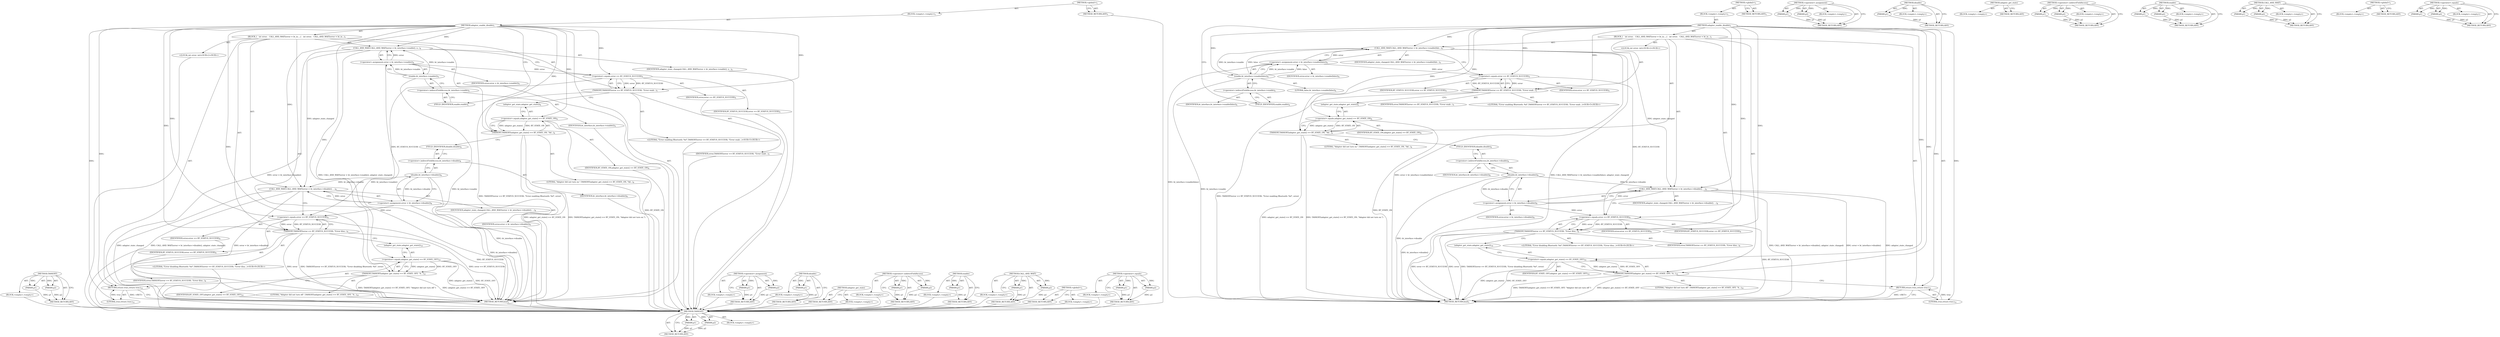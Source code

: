 digraph "&lt;operator&gt;.equals" {
vulnerable_97 [label=<(METHOD,TASSERT)>];
vulnerable_98 [label=<(PARAM,p1)>];
vulnerable_99 [label=<(PARAM,p2)>];
vulnerable_100 [label=<(BLOCK,&lt;empty&gt;,&lt;empty&gt;)>];
vulnerable_101 [label=<(METHOD_RETURN,ANY)>];
vulnerable_6 [label=<(METHOD,&lt;global&gt;)<SUB>1</SUB>>];
vulnerable_7 [label=<(BLOCK,&lt;empty&gt;,&lt;empty&gt;)<SUB>1</SUB>>];
vulnerable_8 [label=<(METHOD,adapter_enable_disable)<SUB>1</SUB>>];
vulnerable_9 [label=<(BLOCK,{
   int error;
 
  CALL_AND_WAIT(error = bt_in...,{
   int error;
 
  CALL_AND_WAIT(error = bt_in...)<SUB>1</SUB>>];
vulnerable_10 [label="<(LOCAL,int error: int)<SUB>2</SUB>>"];
vulnerable_11 [label=<(CALL_AND_WAIT,CALL_AND_WAIT(error = bt_interface-&gt;enable(), a...)<SUB>4</SUB>>];
vulnerable_12 [label=<(&lt;operator&gt;.assignment,error = bt_interface-&gt;enable())<SUB>4</SUB>>];
vulnerable_13 [label=<(IDENTIFIER,error,error = bt_interface-&gt;enable())<SUB>4</SUB>>];
vulnerable_14 [label=<(enable,bt_interface-&gt;enable())<SUB>4</SUB>>];
vulnerable_15 [label=<(&lt;operator&gt;.indirectFieldAccess,bt_interface-&gt;enable)<SUB>4</SUB>>];
vulnerable_16 [label=<(IDENTIFIER,bt_interface,bt_interface-&gt;enable())<SUB>4</SUB>>];
vulnerable_17 [label=<(FIELD_IDENTIFIER,enable,enable)<SUB>4</SUB>>];
vulnerable_18 [label=<(IDENTIFIER,adapter_state_changed,CALL_AND_WAIT(error = bt_interface-&gt;enable(), a...)<SUB>4</SUB>>];
vulnerable_19 [label=<(TASSERT,TASSERT(error == BT_STATUS_SUCCESS, &quot;Error enab...)<SUB>5</SUB>>];
vulnerable_20 [label=<(&lt;operator&gt;.equals,error == BT_STATUS_SUCCESS)<SUB>5</SUB>>];
vulnerable_21 [label=<(IDENTIFIER,error,error == BT_STATUS_SUCCESS)<SUB>5</SUB>>];
vulnerable_22 [label=<(IDENTIFIER,BT_STATUS_SUCCESS,error == BT_STATUS_SUCCESS)<SUB>5</SUB>>];
vulnerable_23 [label="<(LITERAL,&quot;Error enabling Bluetooth: %d&quot;,TASSERT(error == BT_STATUS_SUCCESS, &quot;Error enab...)<SUB>5</SUB>>"];
vulnerable_24 [label=<(IDENTIFIER,error,TASSERT(error == BT_STATUS_SUCCESS, &quot;Error enab...)<SUB>5</SUB>>];
vulnerable_25 [label=<(TASSERT,TASSERT(adapter_get_state() == BT_STATE_ON, &quot;Ad...)<SUB>6</SUB>>];
vulnerable_26 [label=<(&lt;operator&gt;.equals,adapter_get_state() == BT_STATE_ON)<SUB>6</SUB>>];
vulnerable_27 [label=<(adapter_get_state,adapter_get_state())<SUB>6</SUB>>];
vulnerable_28 [label=<(IDENTIFIER,BT_STATE_ON,adapter_get_state() == BT_STATE_ON)<SUB>6</SUB>>];
vulnerable_29 [label=<(LITERAL,&quot;Adapter did not turn on.&quot;,TASSERT(adapter_get_state() == BT_STATE_ON, &quot;Ad...)<SUB>6</SUB>>];
vulnerable_30 [label=<(CALL_AND_WAIT,CALL_AND_WAIT(error = bt_interface-&gt;disable(), ...)<SUB>8</SUB>>];
vulnerable_31 [label=<(&lt;operator&gt;.assignment,error = bt_interface-&gt;disable())<SUB>8</SUB>>];
vulnerable_32 [label=<(IDENTIFIER,error,error = bt_interface-&gt;disable())<SUB>8</SUB>>];
vulnerable_33 [label=<(disable,bt_interface-&gt;disable())<SUB>8</SUB>>];
vulnerable_34 [label=<(&lt;operator&gt;.indirectFieldAccess,bt_interface-&gt;disable)<SUB>8</SUB>>];
vulnerable_35 [label=<(IDENTIFIER,bt_interface,bt_interface-&gt;disable())<SUB>8</SUB>>];
vulnerable_36 [label=<(FIELD_IDENTIFIER,disable,disable)<SUB>8</SUB>>];
vulnerable_37 [label=<(IDENTIFIER,adapter_state_changed,CALL_AND_WAIT(error = bt_interface-&gt;disable(), ...)<SUB>8</SUB>>];
vulnerable_38 [label=<(TASSERT,TASSERT(error == BT_STATUS_SUCCESS, &quot;Error disa...)<SUB>9</SUB>>];
vulnerable_39 [label=<(&lt;operator&gt;.equals,error == BT_STATUS_SUCCESS)<SUB>9</SUB>>];
vulnerable_40 [label=<(IDENTIFIER,error,error == BT_STATUS_SUCCESS)<SUB>9</SUB>>];
vulnerable_41 [label=<(IDENTIFIER,BT_STATUS_SUCCESS,error == BT_STATUS_SUCCESS)<SUB>9</SUB>>];
vulnerable_42 [label="<(LITERAL,&quot;Error disabling Bluetooth: %d&quot;,TASSERT(error == BT_STATUS_SUCCESS, &quot;Error disa...)<SUB>9</SUB>>"];
vulnerable_43 [label=<(IDENTIFIER,error,TASSERT(error == BT_STATUS_SUCCESS, &quot;Error disa...)<SUB>9</SUB>>];
vulnerable_44 [label=<(TASSERT,TASSERT(adapter_get_state() == BT_STATE_OFF, &quot;A...)<SUB>10</SUB>>];
vulnerable_45 [label=<(&lt;operator&gt;.equals,adapter_get_state() == BT_STATE_OFF)<SUB>10</SUB>>];
vulnerable_46 [label=<(adapter_get_state,adapter_get_state())<SUB>10</SUB>>];
vulnerable_47 [label=<(IDENTIFIER,BT_STATE_OFF,adapter_get_state() == BT_STATE_OFF)<SUB>10</SUB>>];
vulnerable_48 [label=<(LITERAL,&quot;Adapter did not turn off.&quot;,TASSERT(adapter_get_state() == BT_STATE_OFF, &quot;A...)<SUB>10</SUB>>];
vulnerable_49 [label=<(RETURN,return true;,return true;)<SUB>12</SUB>>];
vulnerable_50 [label=<(LITERAL,true,return true;)<SUB>12</SUB>>];
vulnerable_51 [label=<(METHOD_RETURN,bool)<SUB>1</SUB>>];
vulnerable_53 [label=<(METHOD_RETURN,ANY)<SUB>1</SUB>>];
vulnerable_83 [label=<(METHOD,&lt;operator&gt;.assignment)>];
vulnerable_84 [label=<(PARAM,p1)>];
vulnerable_85 [label=<(PARAM,p2)>];
vulnerable_86 [label=<(BLOCK,&lt;empty&gt;,&lt;empty&gt;)>];
vulnerable_87 [label=<(METHOD_RETURN,ANY)>];
vulnerable_110 [label=<(METHOD,disable)>];
vulnerable_111 [label=<(PARAM,p1)>];
vulnerable_112 [label=<(BLOCK,&lt;empty&gt;,&lt;empty&gt;)>];
vulnerable_113 [label=<(METHOD_RETURN,ANY)>];
vulnerable_107 [label=<(METHOD,adapter_get_state)>];
vulnerable_108 [label=<(BLOCK,&lt;empty&gt;,&lt;empty&gt;)>];
vulnerable_109 [label=<(METHOD_RETURN,ANY)>];
vulnerable_92 [label=<(METHOD,&lt;operator&gt;.indirectFieldAccess)>];
vulnerable_93 [label=<(PARAM,p1)>];
vulnerable_94 [label=<(PARAM,p2)>];
vulnerable_95 [label=<(BLOCK,&lt;empty&gt;,&lt;empty&gt;)>];
vulnerable_96 [label=<(METHOD_RETURN,ANY)>];
vulnerable_88 [label=<(METHOD,enable)>];
vulnerable_89 [label=<(PARAM,p1)>];
vulnerable_90 [label=<(BLOCK,&lt;empty&gt;,&lt;empty&gt;)>];
vulnerable_91 [label=<(METHOD_RETURN,ANY)>];
vulnerable_78 [label=<(METHOD,CALL_AND_WAIT)>];
vulnerable_79 [label=<(PARAM,p1)>];
vulnerable_80 [label=<(PARAM,p2)>];
vulnerable_81 [label=<(BLOCK,&lt;empty&gt;,&lt;empty&gt;)>];
vulnerable_82 [label=<(METHOD_RETURN,ANY)>];
vulnerable_72 [label=<(METHOD,&lt;global&gt;)<SUB>1</SUB>>];
vulnerable_73 [label=<(BLOCK,&lt;empty&gt;,&lt;empty&gt;)>];
vulnerable_74 [label=<(METHOD_RETURN,ANY)>];
vulnerable_102 [label=<(METHOD,&lt;operator&gt;.equals)>];
vulnerable_103 [label=<(PARAM,p1)>];
vulnerable_104 [label=<(PARAM,p2)>];
vulnerable_105 [label=<(BLOCK,&lt;empty&gt;,&lt;empty&gt;)>];
vulnerable_106 [label=<(METHOD_RETURN,ANY)>];
fixed_99 [label=<(METHOD,TASSERT)>];
fixed_100 [label=<(PARAM,p1)>];
fixed_101 [label=<(PARAM,p2)>];
fixed_102 [label=<(BLOCK,&lt;empty&gt;,&lt;empty&gt;)>];
fixed_103 [label=<(METHOD_RETURN,ANY)>];
fixed_6 [label=<(METHOD,&lt;global&gt;)<SUB>1</SUB>>];
fixed_7 [label=<(BLOCK,&lt;empty&gt;,&lt;empty&gt;)<SUB>1</SUB>>];
fixed_8 [label=<(METHOD,adapter_enable_disable)<SUB>1</SUB>>];
fixed_9 [label=<(BLOCK,{
   int error;
 
  CALL_AND_WAIT(error = bt_in...,{
   int error;
 
  CALL_AND_WAIT(error = bt_in...)<SUB>1</SUB>>];
fixed_10 [label="<(LOCAL,int error: int)<SUB>2</SUB>>"];
fixed_11 [label=<(CALL_AND_WAIT,CALL_AND_WAIT(error = bt_interface-&gt;enable(fals...)<SUB>4</SUB>>];
fixed_12 [label=<(&lt;operator&gt;.assignment,error = bt_interface-&gt;enable(false))<SUB>4</SUB>>];
fixed_13 [label=<(IDENTIFIER,error,error = bt_interface-&gt;enable(false))<SUB>4</SUB>>];
fixed_14 [label=<(enable,bt_interface-&gt;enable(false))<SUB>4</SUB>>];
fixed_15 [label=<(&lt;operator&gt;.indirectFieldAccess,bt_interface-&gt;enable)<SUB>4</SUB>>];
fixed_16 [label=<(IDENTIFIER,bt_interface,bt_interface-&gt;enable(false))<SUB>4</SUB>>];
fixed_17 [label=<(FIELD_IDENTIFIER,enable,enable)<SUB>4</SUB>>];
fixed_18 [label=<(LITERAL,false,bt_interface-&gt;enable(false))<SUB>4</SUB>>];
fixed_19 [label=<(IDENTIFIER,adapter_state_changed,CALL_AND_WAIT(error = bt_interface-&gt;enable(fals...)<SUB>4</SUB>>];
fixed_20 [label=<(TASSERT,TASSERT(error == BT_STATUS_SUCCESS, &quot;Error enab...)<SUB>5</SUB>>];
fixed_21 [label=<(&lt;operator&gt;.equals,error == BT_STATUS_SUCCESS)<SUB>5</SUB>>];
fixed_22 [label=<(IDENTIFIER,error,error == BT_STATUS_SUCCESS)<SUB>5</SUB>>];
fixed_23 [label=<(IDENTIFIER,BT_STATUS_SUCCESS,error == BT_STATUS_SUCCESS)<SUB>5</SUB>>];
fixed_24 [label="<(LITERAL,&quot;Error enabling Bluetooth: %d&quot;,TASSERT(error == BT_STATUS_SUCCESS, &quot;Error enab...)<SUB>5</SUB>>"];
fixed_25 [label=<(IDENTIFIER,error,TASSERT(error == BT_STATUS_SUCCESS, &quot;Error enab...)<SUB>5</SUB>>];
fixed_26 [label=<(TASSERT,TASSERT(adapter_get_state() == BT_STATE_ON, &quot;Ad...)<SUB>6</SUB>>];
fixed_27 [label=<(&lt;operator&gt;.equals,adapter_get_state() == BT_STATE_ON)<SUB>6</SUB>>];
fixed_28 [label=<(adapter_get_state,adapter_get_state())<SUB>6</SUB>>];
fixed_29 [label=<(IDENTIFIER,BT_STATE_ON,adapter_get_state() == BT_STATE_ON)<SUB>6</SUB>>];
fixed_30 [label=<(LITERAL,&quot;Adapter did not turn on.&quot;,TASSERT(adapter_get_state() == BT_STATE_ON, &quot;Ad...)<SUB>6</SUB>>];
fixed_31 [label=<(CALL_AND_WAIT,CALL_AND_WAIT(error = bt_interface-&gt;disable(), ...)<SUB>8</SUB>>];
fixed_32 [label=<(&lt;operator&gt;.assignment,error = bt_interface-&gt;disable())<SUB>8</SUB>>];
fixed_33 [label=<(IDENTIFIER,error,error = bt_interface-&gt;disable())<SUB>8</SUB>>];
fixed_34 [label=<(disable,bt_interface-&gt;disable())<SUB>8</SUB>>];
fixed_35 [label=<(&lt;operator&gt;.indirectFieldAccess,bt_interface-&gt;disable)<SUB>8</SUB>>];
fixed_36 [label=<(IDENTIFIER,bt_interface,bt_interface-&gt;disable())<SUB>8</SUB>>];
fixed_37 [label=<(FIELD_IDENTIFIER,disable,disable)<SUB>8</SUB>>];
fixed_38 [label=<(IDENTIFIER,adapter_state_changed,CALL_AND_WAIT(error = bt_interface-&gt;disable(), ...)<SUB>8</SUB>>];
fixed_39 [label=<(TASSERT,TASSERT(error == BT_STATUS_SUCCESS, &quot;Error disa...)<SUB>9</SUB>>];
fixed_40 [label=<(&lt;operator&gt;.equals,error == BT_STATUS_SUCCESS)<SUB>9</SUB>>];
fixed_41 [label=<(IDENTIFIER,error,error == BT_STATUS_SUCCESS)<SUB>9</SUB>>];
fixed_42 [label=<(IDENTIFIER,BT_STATUS_SUCCESS,error == BT_STATUS_SUCCESS)<SUB>9</SUB>>];
fixed_43 [label="<(LITERAL,&quot;Error disabling Bluetooth: %d&quot;,TASSERT(error == BT_STATUS_SUCCESS, &quot;Error disa...)<SUB>9</SUB>>"];
fixed_44 [label=<(IDENTIFIER,error,TASSERT(error == BT_STATUS_SUCCESS, &quot;Error disa...)<SUB>9</SUB>>];
fixed_45 [label=<(TASSERT,TASSERT(adapter_get_state() == BT_STATE_OFF, &quot;A...)<SUB>10</SUB>>];
fixed_46 [label=<(&lt;operator&gt;.equals,adapter_get_state() == BT_STATE_OFF)<SUB>10</SUB>>];
fixed_47 [label=<(adapter_get_state,adapter_get_state())<SUB>10</SUB>>];
fixed_48 [label=<(IDENTIFIER,BT_STATE_OFF,adapter_get_state() == BT_STATE_OFF)<SUB>10</SUB>>];
fixed_49 [label=<(LITERAL,&quot;Adapter did not turn off.&quot;,TASSERT(adapter_get_state() == BT_STATE_OFF, &quot;A...)<SUB>10</SUB>>];
fixed_50 [label=<(RETURN,return true;,return true;)<SUB>12</SUB>>];
fixed_51 [label=<(LITERAL,true,return true;)<SUB>12</SUB>>];
fixed_52 [label=<(METHOD_RETURN,bool)<SUB>1</SUB>>];
fixed_54 [label=<(METHOD_RETURN,ANY)<SUB>1</SUB>>];
fixed_84 [label=<(METHOD,&lt;operator&gt;.assignment)>];
fixed_85 [label=<(PARAM,p1)>];
fixed_86 [label=<(PARAM,p2)>];
fixed_87 [label=<(BLOCK,&lt;empty&gt;,&lt;empty&gt;)>];
fixed_88 [label=<(METHOD_RETURN,ANY)>];
fixed_112 [label=<(METHOD,disable)>];
fixed_113 [label=<(PARAM,p1)>];
fixed_114 [label=<(BLOCK,&lt;empty&gt;,&lt;empty&gt;)>];
fixed_115 [label=<(METHOD_RETURN,ANY)>];
fixed_109 [label=<(METHOD,adapter_get_state)>];
fixed_110 [label=<(BLOCK,&lt;empty&gt;,&lt;empty&gt;)>];
fixed_111 [label=<(METHOD_RETURN,ANY)>];
fixed_94 [label=<(METHOD,&lt;operator&gt;.indirectFieldAccess)>];
fixed_95 [label=<(PARAM,p1)>];
fixed_96 [label=<(PARAM,p2)>];
fixed_97 [label=<(BLOCK,&lt;empty&gt;,&lt;empty&gt;)>];
fixed_98 [label=<(METHOD_RETURN,ANY)>];
fixed_89 [label=<(METHOD,enable)>];
fixed_90 [label=<(PARAM,p1)>];
fixed_91 [label=<(PARAM,p2)>];
fixed_92 [label=<(BLOCK,&lt;empty&gt;,&lt;empty&gt;)>];
fixed_93 [label=<(METHOD_RETURN,ANY)>];
fixed_79 [label=<(METHOD,CALL_AND_WAIT)>];
fixed_80 [label=<(PARAM,p1)>];
fixed_81 [label=<(PARAM,p2)>];
fixed_82 [label=<(BLOCK,&lt;empty&gt;,&lt;empty&gt;)>];
fixed_83 [label=<(METHOD_RETURN,ANY)>];
fixed_73 [label=<(METHOD,&lt;global&gt;)<SUB>1</SUB>>];
fixed_74 [label=<(BLOCK,&lt;empty&gt;,&lt;empty&gt;)>];
fixed_75 [label=<(METHOD_RETURN,ANY)>];
fixed_104 [label=<(METHOD,&lt;operator&gt;.equals)>];
fixed_105 [label=<(PARAM,p1)>];
fixed_106 [label=<(PARAM,p2)>];
fixed_107 [label=<(BLOCK,&lt;empty&gt;,&lt;empty&gt;)>];
fixed_108 [label=<(METHOD_RETURN,ANY)>];
vulnerable_97 -> vulnerable_98  [key=0, label="AST: "];
vulnerable_97 -> vulnerable_98  [key=1, label="DDG: "];
vulnerable_97 -> vulnerable_100  [key=0, label="AST: "];
vulnerable_97 -> vulnerable_99  [key=0, label="AST: "];
vulnerable_97 -> vulnerable_99  [key=1, label="DDG: "];
vulnerable_97 -> vulnerable_101  [key=0, label="AST: "];
vulnerable_97 -> vulnerable_101  [key=1, label="CFG: "];
vulnerable_98 -> vulnerable_101  [key=0, label="DDG: p1"];
vulnerable_99 -> vulnerable_101  [key=0, label="DDG: p2"];
vulnerable_100 -> fixed_99  [key=0];
vulnerable_101 -> fixed_99  [key=0];
vulnerable_6 -> vulnerable_7  [key=0, label="AST: "];
vulnerable_6 -> vulnerable_53  [key=0, label="AST: "];
vulnerable_6 -> vulnerable_53  [key=1, label="CFG: "];
vulnerable_7 -> vulnerable_8  [key=0, label="AST: "];
vulnerable_8 -> vulnerable_9  [key=0, label="AST: "];
vulnerable_8 -> vulnerable_51  [key=0, label="AST: "];
vulnerable_8 -> vulnerable_17  [key=0, label="CFG: "];
vulnerable_8 -> vulnerable_49  [key=0, label="DDG: "];
vulnerable_8 -> vulnerable_11  [key=0, label="DDG: "];
vulnerable_8 -> vulnerable_19  [key=0, label="DDG: "];
vulnerable_8 -> vulnerable_25  [key=0, label="DDG: "];
vulnerable_8 -> vulnerable_30  [key=0, label="DDG: "];
vulnerable_8 -> vulnerable_38  [key=0, label="DDG: "];
vulnerable_8 -> vulnerable_44  [key=0, label="DDG: "];
vulnerable_8 -> vulnerable_50  [key=0, label="DDG: "];
vulnerable_8 -> vulnerable_20  [key=0, label="DDG: "];
vulnerable_8 -> vulnerable_26  [key=0, label="DDG: "];
vulnerable_8 -> vulnerable_39  [key=0, label="DDG: "];
vulnerable_8 -> vulnerable_45  [key=0, label="DDG: "];
vulnerable_9 -> vulnerable_10  [key=0, label="AST: "];
vulnerable_9 -> vulnerable_11  [key=0, label="AST: "];
vulnerable_9 -> vulnerable_19  [key=0, label="AST: "];
vulnerable_9 -> vulnerable_25  [key=0, label="AST: "];
vulnerable_9 -> vulnerable_30  [key=0, label="AST: "];
vulnerable_9 -> vulnerable_38  [key=0, label="AST: "];
vulnerable_9 -> vulnerable_44  [key=0, label="AST: "];
vulnerable_9 -> vulnerable_49  [key=0, label="AST: "];
vulnerable_10 -> fixed_99  [key=0];
vulnerable_11 -> vulnerable_12  [key=0, label="AST: "];
vulnerable_11 -> vulnerable_18  [key=0, label="AST: "];
vulnerable_11 -> vulnerable_20  [key=0, label="CFG: "];
vulnerable_11 -> vulnerable_51  [key=0, label="DDG: error = bt_interface-&gt;enable()"];
vulnerable_11 -> vulnerable_51  [key=1, label="DDG: CALL_AND_WAIT(error = bt_interface-&gt;enable(), adapter_state_changed)"];
vulnerable_11 -> vulnerable_30  [key=0, label="DDG: adapter_state_changed"];
vulnerable_12 -> vulnerable_13  [key=0, label="AST: "];
vulnerable_12 -> vulnerable_14  [key=0, label="AST: "];
vulnerable_12 -> vulnerable_11  [key=0, label="CFG: "];
vulnerable_12 -> vulnerable_11  [key=1, label="DDG: error"];
vulnerable_12 -> vulnerable_51  [key=0, label="DDG: bt_interface-&gt;enable()"];
vulnerable_12 -> vulnerable_20  [key=0, label="DDG: error"];
vulnerable_13 -> fixed_99  [key=0];
vulnerable_14 -> vulnerable_15  [key=0, label="AST: "];
vulnerable_14 -> vulnerable_12  [key=0, label="CFG: "];
vulnerable_14 -> vulnerable_12  [key=1, label="DDG: bt_interface-&gt;enable"];
vulnerable_14 -> vulnerable_51  [key=0, label="DDG: bt_interface-&gt;enable"];
vulnerable_14 -> vulnerable_11  [key=0, label="DDG: bt_interface-&gt;enable"];
vulnerable_15 -> vulnerable_16  [key=0, label="AST: "];
vulnerable_15 -> vulnerable_17  [key=0, label="AST: "];
vulnerable_15 -> vulnerable_14  [key=0, label="CFG: "];
vulnerable_16 -> fixed_99  [key=0];
vulnerable_17 -> vulnerable_15  [key=0, label="CFG: "];
vulnerable_18 -> fixed_99  [key=0];
vulnerable_19 -> vulnerable_20  [key=0, label="AST: "];
vulnerable_19 -> vulnerable_23  [key=0, label="AST: "];
vulnerable_19 -> vulnerable_24  [key=0, label="AST: "];
vulnerable_19 -> vulnerable_27  [key=0, label="CFG: "];
vulnerable_19 -> vulnerable_51  [key=0, label="DDG: TASSERT(error == BT_STATUS_SUCCESS, &quot;Error enabling Bluetooth: %d&quot;, error)"];
vulnerable_20 -> vulnerable_21  [key=0, label="AST: "];
vulnerable_20 -> vulnerable_22  [key=0, label="AST: "];
vulnerable_20 -> vulnerable_19  [key=0, label="CFG: "];
vulnerable_20 -> vulnerable_19  [key=1, label="DDG: error"];
vulnerable_20 -> vulnerable_19  [key=2, label="DDG: BT_STATUS_SUCCESS"];
vulnerable_20 -> vulnerable_39  [key=0, label="DDG: BT_STATUS_SUCCESS"];
vulnerable_21 -> fixed_99  [key=0];
vulnerable_22 -> fixed_99  [key=0];
vulnerable_23 -> fixed_99  [key=0];
vulnerable_24 -> fixed_99  [key=0];
vulnerable_25 -> vulnerable_26  [key=0, label="AST: "];
vulnerable_25 -> vulnerable_29  [key=0, label="AST: "];
vulnerable_25 -> vulnerable_36  [key=0, label="CFG: "];
vulnerable_25 -> vulnerable_51  [key=0, label="DDG: adapter_get_state() == BT_STATE_ON"];
vulnerable_25 -> vulnerable_51  [key=1, label="DDG: TASSERT(adapter_get_state() == BT_STATE_ON, &quot;Adapter did not turn on.&quot;)"];
vulnerable_26 -> vulnerable_27  [key=0, label="AST: "];
vulnerable_26 -> vulnerable_28  [key=0, label="AST: "];
vulnerable_26 -> vulnerable_25  [key=0, label="CFG: "];
vulnerable_26 -> vulnerable_25  [key=1, label="DDG: adapter_get_state()"];
vulnerable_26 -> vulnerable_25  [key=2, label="DDG: BT_STATE_ON"];
vulnerable_26 -> vulnerable_51  [key=0, label="DDG: BT_STATE_ON"];
vulnerable_27 -> vulnerable_26  [key=0, label="CFG: "];
vulnerable_28 -> fixed_99  [key=0];
vulnerable_29 -> fixed_99  [key=0];
vulnerable_30 -> vulnerable_31  [key=0, label="AST: "];
vulnerable_30 -> vulnerable_37  [key=0, label="AST: "];
vulnerable_30 -> vulnerable_39  [key=0, label="CFG: "];
vulnerable_30 -> vulnerable_51  [key=0, label="DDG: error = bt_interface-&gt;disable()"];
vulnerable_30 -> vulnerable_51  [key=1, label="DDG: adapter_state_changed"];
vulnerable_30 -> vulnerable_51  [key=2, label="DDG: CALL_AND_WAIT(error = bt_interface-&gt;disable(), adapter_state_changed)"];
vulnerable_31 -> vulnerable_32  [key=0, label="AST: "];
vulnerable_31 -> vulnerable_33  [key=0, label="AST: "];
vulnerable_31 -> vulnerable_30  [key=0, label="CFG: "];
vulnerable_31 -> vulnerable_30  [key=1, label="DDG: error"];
vulnerable_31 -> vulnerable_51  [key=0, label="DDG: bt_interface-&gt;disable()"];
vulnerable_31 -> vulnerable_39  [key=0, label="DDG: error"];
vulnerable_32 -> fixed_99  [key=0];
vulnerable_33 -> vulnerable_34  [key=0, label="AST: "];
vulnerable_33 -> vulnerable_31  [key=0, label="CFG: "];
vulnerable_33 -> vulnerable_31  [key=1, label="DDG: bt_interface-&gt;disable"];
vulnerable_33 -> vulnerable_51  [key=0, label="DDG: bt_interface-&gt;disable"];
vulnerable_33 -> vulnerable_30  [key=0, label="DDG: bt_interface-&gt;disable"];
vulnerable_34 -> vulnerable_35  [key=0, label="AST: "];
vulnerable_34 -> vulnerable_36  [key=0, label="AST: "];
vulnerable_34 -> vulnerable_33  [key=0, label="CFG: "];
vulnerable_35 -> fixed_99  [key=0];
vulnerable_36 -> vulnerable_34  [key=0, label="CFG: "];
vulnerable_37 -> fixed_99  [key=0];
vulnerable_38 -> vulnerable_39  [key=0, label="AST: "];
vulnerable_38 -> vulnerable_42  [key=0, label="AST: "];
vulnerable_38 -> vulnerable_43  [key=0, label="AST: "];
vulnerable_38 -> vulnerable_46  [key=0, label="CFG: "];
vulnerable_38 -> vulnerable_51  [key=0, label="DDG: error == BT_STATUS_SUCCESS"];
vulnerable_38 -> vulnerable_51  [key=1, label="DDG: error"];
vulnerable_38 -> vulnerable_51  [key=2, label="DDG: TASSERT(error == BT_STATUS_SUCCESS, &quot;Error disabling Bluetooth: %d&quot;, error)"];
vulnerable_39 -> vulnerable_40  [key=0, label="AST: "];
vulnerable_39 -> vulnerable_41  [key=0, label="AST: "];
vulnerable_39 -> vulnerable_38  [key=0, label="CFG: "];
vulnerable_39 -> vulnerable_38  [key=1, label="DDG: error"];
vulnerable_39 -> vulnerable_38  [key=2, label="DDG: BT_STATUS_SUCCESS"];
vulnerable_39 -> vulnerable_51  [key=0, label="DDG: BT_STATUS_SUCCESS"];
vulnerable_40 -> fixed_99  [key=0];
vulnerable_41 -> fixed_99  [key=0];
vulnerable_42 -> fixed_99  [key=0];
vulnerable_43 -> fixed_99  [key=0];
vulnerable_44 -> vulnerable_45  [key=0, label="AST: "];
vulnerable_44 -> vulnerable_48  [key=0, label="AST: "];
vulnerable_44 -> vulnerable_49  [key=0, label="CFG: "];
vulnerable_44 -> vulnerable_51  [key=0, label="DDG: adapter_get_state() == BT_STATE_OFF"];
vulnerable_44 -> vulnerable_51  [key=1, label="DDG: TASSERT(adapter_get_state() == BT_STATE_OFF, &quot;Adapter did not turn off.&quot;)"];
vulnerable_45 -> vulnerable_46  [key=0, label="AST: "];
vulnerable_45 -> vulnerable_47  [key=0, label="AST: "];
vulnerable_45 -> vulnerable_44  [key=0, label="CFG: "];
vulnerable_45 -> vulnerable_44  [key=1, label="DDG: adapter_get_state()"];
vulnerable_45 -> vulnerable_44  [key=2, label="DDG: BT_STATE_OFF"];
vulnerable_45 -> vulnerable_51  [key=0, label="DDG: adapter_get_state()"];
vulnerable_45 -> vulnerable_51  [key=1, label="DDG: BT_STATE_OFF"];
vulnerable_46 -> vulnerable_45  [key=0, label="CFG: "];
vulnerable_47 -> fixed_99  [key=0];
vulnerable_48 -> fixed_99  [key=0];
vulnerable_49 -> vulnerable_50  [key=0, label="AST: "];
vulnerable_49 -> vulnerable_51  [key=0, label="CFG: "];
vulnerable_49 -> vulnerable_51  [key=1, label="DDG: &lt;RET&gt;"];
vulnerable_50 -> vulnerable_49  [key=0, label="DDG: true"];
vulnerable_51 -> fixed_99  [key=0];
vulnerable_53 -> fixed_99  [key=0];
vulnerable_83 -> vulnerable_84  [key=0, label="AST: "];
vulnerable_83 -> vulnerable_84  [key=1, label="DDG: "];
vulnerable_83 -> vulnerable_86  [key=0, label="AST: "];
vulnerable_83 -> vulnerable_85  [key=0, label="AST: "];
vulnerable_83 -> vulnerable_85  [key=1, label="DDG: "];
vulnerable_83 -> vulnerable_87  [key=0, label="AST: "];
vulnerable_83 -> vulnerable_87  [key=1, label="CFG: "];
vulnerable_84 -> vulnerable_87  [key=0, label="DDG: p1"];
vulnerable_85 -> vulnerable_87  [key=0, label="DDG: p2"];
vulnerable_86 -> fixed_99  [key=0];
vulnerable_87 -> fixed_99  [key=0];
vulnerable_110 -> vulnerable_111  [key=0, label="AST: "];
vulnerable_110 -> vulnerable_111  [key=1, label="DDG: "];
vulnerable_110 -> vulnerable_112  [key=0, label="AST: "];
vulnerable_110 -> vulnerable_113  [key=0, label="AST: "];
vulnerable_110 -> vulnerable_113  [key=1, label="CFG: "];
vulnerable_111 -> vulnerable_113  [key=0, label="DDG: p1"];
vulnerable_112 -> fixed_99  [key=0];
vulnerable_113 -> fixed_99  [key=0];
vulnerable_107 -> vulnerable_108  [key=0, label="AST: "];
vulnerable_107 -> vulnerable_109  [key=0, label="AST: "];
vulnerable_107 -> vulnerable_109  [key=1, label="CFG: "];
vulnerable_108 -> fixed_99  [key=0];
vulnerable_109 -> fixed_99  [key=0];
vulnerable_92 -> vulnerable_93  [key=0, label="AST: "];
vulnerable_92 -> vulnerable_93  [key=1, label="DDG: "];
vulnerable_92 -> vulnerable_95  [key=0, label="AST: "];
vulnerable_92 -> vulnerable_94  [key=0, label="AST: "];
vulnerable_92 -> vulnerable_94  [key=1, label="DDG: "];
vulnerable_92 -> vulnerable_96  [key=0, label="AST: "];
vulnerable_92 -> vulnerable_96  [key=1, label="CFG: "];
vulnerable_93 -> vulnerable_96  [key=0, label="DDG: p1"];
vulnerable_94 -> vulnerable_96  [key=0, label="DDG: p2"];
vulnerable_95 -> fixed_99  [key=0];
vulnerable_96 -> fixed_99  [key=0];
vulnerable_88 -> vulnerable_89  [key=0, label="AST: "];
vulnerable_88 -> vulnerable_89  [key=1, label="DDG: "];
vulnerable_88 -> vulnerable_90  [key=0, label="AST: "];
vulnerable_88 -> vulnerable_91  [key=0, label="AST: "];
vulnerable_88 -> vulnerable_91  [key=1, label="CFG: "];
vulnerable_89 -> vulnerable_91  [key=0, label="DDG: p1"];
vulnerable_90 -> fixed_99  [key=0];
vulnerable_91 -> fixed_99  [key=0];
vulnerable_78 -> vulnerable_79  [key=0, label="AST: "];
vulnerable_78 -> vulnerable_79  [key=1, label="DDG: "];
vulnerable_78 -> vulnerable_81  [key=0, label="AST: "];
vulnerable_78 -> vulnerable_80  [key=0, label="AST: "];
vulnerable_78 -> vulnerable_80  [key=1, label="DDG: "];
vulnerable_78 -> vulnerable_82  [key=0, label="AST: "];
vulnerable_78 -> vulnerable_82  [key=1, label="CFG: "];
vulnerable_79 -> vulnerable_82  [key=0, label="DDG: p1"];
vulnerable_80 -> vulnerable_82  [key=0, label="DDG: p2"];
vulnerable_81 -> fixed_99  [key=0];
vulnerable_82 -> fixed_99  [key=0];
vulnerable_72 -> vulnerable_73  [key=0, label="AST: "];
vulnerable_72 -> vulnerable_74  [key=0, label="AST: "];
vulnerable_72 -> vulnerable_74  [key=1, label="CFG: "];
vulnerable_73 -> fixed_99  [key=0];
vulnerable_74 -> fixed_99  [key=0];
vulnerable_102 -> vulnerable_103  [key=0, label="AST: "];
vulnerable_102 -> vulnerable_103  [key=1, label="DDG: "];
vulnerable_102 -> vulnerable_105  [key=0, label="AST: "];
vulnerable_102 -> vulnerable_104  [key=0, label="AST: "];
vulnerable_102 -> vulnerable_104  [key=1, label="DDG: "];
vulnerable_102 -> vulnerable_106  [key=0, label="AST: "];
vulnerable_102 -> vulnerable_106  [key=1, label="CFG: "];
vulnerable_103 -> vulnerable_106  [key=0, label="DDG: p1"];
vulnerable_104 -> vulnerable_106  [key=0, label="DDG: p2"];
vulnerable_105 -> fixed_99  [key=0];
vulnerable_106 -> fixed_99  [key=0];
fixed_99 -> fixed_100  [key=0, label="AST: "];
fixed_99 -> fixed_100  [key=1, label="DDG: "];
fixed_99 -> fixed_102  [key=0, label="AST: "];
fixed_99 -> fixed_101  [key=0, label="AST: "];
fixed_99 -> fixed_101  [key=1, label="DDG: "];
fixed_99 -> fixed_103  [key=0, label="AST: "];
fixed_99 -> fixed_103  [key=1, label="CFG: "];
fixed_100 -> fixed_103  [key=0, label="DDG: p1"];
fixed_101 -> fixed_103  [key=0, label="DDG: p2"];
fixed_6 -> fixed_7  [key=0, label="AST: "];
fixed_6 -> fixed_54  [key=0, label="AST: "];
fixed_6 -> fixed_54  [key=1, label="CFG: "];
fixed_7 -> fixed_8  [key=0, label="AST: "];
fixed_8 -> fixed_9  [key=0, label="AST: "];
fixed_8 -> fixed_52  [key=0, label="AST: "];
fixed_8 -> fixed_17  [key=0, label="CFG: "];
fixed_8 -> fixed_50  [key=0, label="DDG: "];
fixed_8 -> fixed_11  [key=0, label="DDG: "];
fixed_8 -> fixed_20  [key=0, label="DDG: "];
fixed_8 -> fixed_26  [key=0, label="DDG: "];
fixed_8 -> fixed_31  [key=0, label="DDG: "];
fixed_8 -> fixed_39  [key=0, label="DDG: "];
fixed_8 -> fixed_45  [key=0, label="DDG: "];
fixed_8 -> fixed_51  [key=0, label="DDG: "];
fixed_8 -> fixed_21  [key=0, label="DDG: "];
fixed_8 -> fixed_27  [key=0, label="DDG: "];
fixed_8 -> fixed_40  [key=0, label="DDG: "];
fixed_8 -> fixed_46  [key=0, label="DDG: "];
fixed_8 -> fixed_14  [key=0, label="DDG: "];
fixed_9 -> fixed_10  [key=0, label="AST: "];
fixed_9 -> fixed_11  [key=0, label="AST: "];
fixed_9 -> fixed_20  [key=0, label="AST: "];
fixed_9 -> fixed_26  [key=0, label="AST: "];
fixed_9 -> fixed_31  [key=0, label="AST: "];
fixed_9 -> fixed_39  [key=0, label="AST: "];
fixed_9 -> fixed_45  [key=0, label="AST: "];
fixed_9 -> fixed_50  [key=0, label="AST: "];
fixed_11 -> fixed_12  [key=0, label="AST: "];
fixed_11 -> fixed_19  [key=0, label="AST: "];
fixed_11 -> fixed_21  [key=0, label="CFG: "];
fixed_11 -> fixed_52  [key=0, label="DDG: error = bt_interface-&gt;enable(false)"];
fixed_11 -> fixed_52  [key=1, label="DDG: CALL_AND_WAIT(error = bt_interface-&gt;enable(false), adapter_state_changed)"];
fixed_11 -> fixed_31  [key=0, label="DDG: adapter_state_changed"];
fixed_12 -> fixed_13  [key=0, label="AST: "];
fixed_12 -> fixed_14  [key=0, label="AST: "];
fixed_12 -> fixed_11  [key=0, label="CFG: "];
fixed_12 -> fixed_11  [key=1, label="DDG: error"];
fixed_12 -> fixed_52  [key=0, label="DDG: bt_interface-&gt;enable(false)"];
fixed_12 -> fixed_21  [key=0, label="DDG: error"];
fixed_14 -> fixed_15  [key=0, label="AST: "];
fixed_14 -> fixed_18  [key=0, label="AST: "];
fixed_14 -> fixed_12  [key=0, label="CFG: "];
fixed_14 -> fixed_12  [key=1, label="DDG: bt_interface-&gt;enable"];
fixed_14 -> fixed_12  [key=2, label="DDG: false"];
fixed_14 -> fixed_52  [key=0, label="DDG: bt_interface-&gt;enable"];
fixed_14 -> fixed_11  [key=0, label="DDG: bt_interface-&gt;enable"];
fixed_14 -> fixed_11  [key=1, label="DDG: false"];
fixed_15 -> fixed_16  [key=0, label="AST: "];
fixed_15 -> fixed_17  [key=0, label="AST: "];
fixed_15 -> fixed_14  [key=0, label="CFG: "];
fixed_17 -> fixed_15  [key=0, label="CFG: "];
fixed_20 -> fixed_21  [key=0, label="AST: "];
fixed_20 -> fixed_24  [key=0, label="AST: "];
fixed_20 -> fixed_25  [key=0, label="AST: "];
fixed_20 -> fixed_28  [key=0, label="CFG: "];
fixed_20 -> fixed_52  [key=0, label="DDG: TASSERT(error == BT_STATUS_SUCCESS, &quot;Error enabling Bluetooth: %d&quot;, error)"];
fixed_21 -> fixed_22  [key=0, label="AST: "];
fixed_21 -> fixed_23  [key=0, label="AST: "];
fixed_21 -> fixed_20  [key=0, label="CFG: "];
fixed_21 -> fixed_20  [key=1, label="DDG: error"];
fixed_21 -> fixed_20  [key=2, label="DDG: BT_STATUS_SUCCESS"];
fixed_21 -> fixed_40  [key=0, label="DDG: BT_STATUS_SUCCESS"];
fixed_26 -> fixed_27  [key=0, label="AST: "];
fixed_26 -> fixed_30  [key=0, label="AST: "];
fixed_26 -> fixed_37  [key=0, label="CFG: "];
fixed_26 -> fixed_52  [key=0, label="DDG: adapter_get_state() == BT_STATE_ON"];
fixed_26 -> fixed_52  [key=1, label="DDG: TASSERT(adapter_get_state() == BT_STATE_ON, &quot;Adapter did not turn on.&quot;)"];
fixed_27 -> fixed_28  [key=0, label="AST: "];
fixed_27 -> fixed_29  [key=0, label="AST: "];
fixed_27 -> fixed_26  [key=0, label="CFG: "];
fixed_27 -> fixed_26  [key=1, label="DDG: adapter_get_state()"];
fixed_27 -> fixed_26  [key=2, label="DDG: BT_STATE_ON"];
fixed_27 -> fixed_52  [key=0, label="DDG: BT_STATE_ON"];
fixed_28 -> fixed_27  [key=0, label="CFG: "];
fixed_31 -> fixed_32  [key=0, label="AST: "];
fixed_31 -> fixed_38  [key=0, label="AST: "];
fixed_31 -> fixed_40  [key=0, label="CFG: "];
fixed_31 -> fixed_52  [key=0, label="DDG: error = bt_interface-&gt;disable()"];
fixed_31 -> fixed_52  [key=1, label="DDG: adapter_state_changed"];
fixed_31 -> fixed_52  [key=2, label="DDG: CALL_AND_WAIT(error = bt_interface-&gt;disable(), adapter_state_changed)"];
fixed_32 -> fixed_33  [key=0, label="AST: "];
fixed_32 -> fixed_34  [key=0, label="AST: "];
fixed_32 -> fixed_31  [key=0, label="CFG: "];
fixed_32 -> fixed_31  [key=1, label="DDG: error"];
fixed_32 -> fixed_52  [key=0, label="DDG: bt_interface-&gt;disable()"];
fixed_32 -> fixed_40  [key=0, label="DDG: error"];
fixed_34 -> fixed_35  [key=0, label="AST: "];
fixed_34 -> fixed_32  [key=0, label="CFG: "];
fixed_34 -> fixed_32  [key=1, label="DDG: bt_interface-&gt;disable"];
fixed_34 -> fixed_52  [key=0, label="DDG: bt_interface-&gt;disable"];
fixed_34 -> fixed_31  [key=0, label="DDG: bt_interface-&gt;disable"];
fixed_35 -> fixed_36  [key=0, label="AST: "];
fixed_35 -> fixed_37  [key=0, label="AST: "];
fixed_35 -> fixed_34  [key=0, label="CFG: "];
fixed_37 -> fixed_35  [key=0, label="CFG: "];
fixed_39 -> fixed_40  [key=0, label="AST: "];
fixed_39 -> fixed_43  [key=0, label="AST: "];
fixed_39 -> fixed_44  [key=0, label="AST: "];
fixed_39 -> fixed_47  [key=0, label="CFG: "];
fixed_39 -> fixed_52  [key=0, label="DDG: error == BT_STATUS_SUCCESS"];
fixed_39 -> fixed_52  [key=1, label="DDG: error"];
fixed_39 -> fixed_52  [key=2, label="DDG: TASSERT(error == BT_STATUS_SUCCESS, &quot;Error disabling Bluetooth: %d&quot;, error)"];
fixed_40 -> fixed_41  [key=0, label="AST: "];
fixed_40 -> fixed_42  [key=0, label="AST: "];
fixed_40 -> fixed_39  [key=0, label="CFG: "];
fixed_40 -> fixed_39  [key=1, label="DDG: error"];
fixed_40 -> fixed_39  [key=2, label="DDG: BT_STATUS_SUCCESS"];
fixed_40 -> fixed_52  [key=0, label="DDG: BT_STATUS_SUCCESS"];
fixed_45 -> fixed_46  [key=0, label="AST: "];
fixed_45 -> fixed_49  [key=0, label="AST: "];
fixed_45 -> fixed_50  [key=0, label="CFG: "];
fixed_45 -> fixed_52  [key=0, label="DDG: adapter_get_state() == BT_STATE_OFF"];
fixed_45 -> fixed_52  [key=1, label="DDG: TASSERT(adapter_get_state() == BT_STATE_OFF, &quot;Adapter did not turn off.&quot;)"];
fixed_46 -> fixed_47  [key=0, label="AST: "];
fixed_46 -> fixed_48  [key=0, label="AST: "];
fixed_46 -> fixed_45  [key=0, label="CFG: "];
fixed_46 -> fixed_45  [key=1, label="DDG: adapter_get_state()"];
fixed_46 -> fixed_45  [key=2, label="DDG: BT_STATE_OFF"];
fixed_46 -> fixed_52  [key=0, label="DDG: adapter_get_state()"];
fixed_46 -> fixed_52  [key=1, label="DDG: BT_STATE_OFF"];
fixed_47 -> fixed_46  [key=0, label="CFG: "];
fixed_50 -> fixed_51  [key=0, label="AST: "];
fixed_50 -> fixed_52  [key=0, label="CFG: "];
fixed_50 -> fixed_52  [key=1, label="DDG: &lt;RET&gt;"];
fixed_51 -> fixed_50  [key=0, label="DDG: true"];
fixed_84 -> fixed_85  [key=0, label="AST: "];
fixed_84 -> fixed_85  [key=1, label="DDG: "];
fixed_84 -> fixed_87  [key=0, label="AST: "];
fixed_84 -> fixed_86  [key=0, label="AST: "];
fixed_84 -> fixed_86  [key=1, label="DDG: "];
fixed_84 -> fixed_88  [key=0, label="AST: "];
fixed_84 -> fixed_88  [key=1, label="CFG: "];
fixed_85 -> fixed_88  [key=0, label="DDG: p1"];
fixed_86 -> fixed_88  [key=0, label="DDG: p2"];
fixed_112 -> fixed_113  [key=0, label="AST: "];
fixed_112 -> fixed_113  [key=1, label="DDG: "];
fixed_112 -> fixed_114  [key=0, label="AST: "];
fixed_112 -> fixed_115  [key=0, label="AST: "];
fixed_112 -> fixed_115  [key=1, label="CFG: "];
fixed_113 -> fixed_115  [key=0, label="DDG: p1"];
fixed_109 -> fixed_110  [key=0, label="AST: "];
fixed_109 -> fixed_111  [key=0, label="AST: "];
fixed_109 -> fixed_111  [key=1, label="CFG: "];
fixed_94 -> fixed_95  [key=0, label="AST: "];
fixed_94 -> fixed_95  [key=1, label="DDG: "];
fixed_94 -> fixed_97  [key=0, label="AST: "];
fixed_94 -> fixed_96  [key=0, label="AST: "];
fixed_94 -> fixed_96  [key=1, label="DDG: "];
fixed_94 -> fixed_98  [key=0, label="AST: "];
fixed_94 -> fixed_98  [key=1, label="CFG: "];
fixed_95 -> fixed_98  [key=0, label="DDG: p1"];
fixed_96 -> fixed_98  [key=0, label="DDG: p2"];
fixed_89 -> fixed_90  [key=0, label="AST: "];
fixed_89 -> fixed_90  [key=1, label="DDG: "];
fixed_89 -> fixed_92  [key=0, label="AST: "];
fixed_89 -> fixed_91  [key=0, label="AST: "];
fixed_89 -> fixed_91  [key=1, label="DDG: "];
fixed_89 -> fixed_93  [key=0, label="AST: "];
fixed_89 -> fixed_93  [key=1, label="CFG: "];
fixed_90 -> fixed_93  [key=0, label="DDG: p1"];
fixed_91 -> fixed_93  [key=0, label="DDG: p2"];
fixed_79 -> fixed_80  [key=0, label="AST: "];
fixed_79 -> fixed_80  [key=1, label="DDG: "];
fixed_79 -> fixed_82  [key=0, label="AST: "];
fixed_79 -> fixed_81  [key=0, label="AST: "];
fixed_79 -> fixed_81  [key=1, label="DDG: "];
fixed_79 -> fixed_83  [key=0, label="AST: "];
fixed_79 -> fixed_83  [key=1, label="CFG: "];
fixed_80 -> fixed_83  [key=0, label="DDG: p1"];
fixed_81 -> fixed_83  [key=0, label="DDG: p2"];
fixed_73 -> fixed_74  [key=0, label="AST: "];
fixed_73 -> fixed_75  [key=0, label="AST: "];
fixed_73 -> fixed_75  [key=1, label="CFG: "];
fixed_104 -> fixed_105  [key=0, label="AST: "];
fixed_104 -> fixed_105  [key=1, label="DDG: "];
fixed_104 -> fixed_107  [key=0, label="AST: "];
fixed_104 -> fixed_106  [key=0, label="AST: "];
fixed_104 -> fixed_106  [key=1, label="DDG: "];
fixed_104 -> fixed_108  [key=0, label="AST: "];
fixed_104 -> fixed_108  [key=1, label="CFG: "];
fixed_105 -> fixed_108  [key=0, label="DDG: p1"];
fixed_106 -> fixed_108  [key=0, label="DDG: p2"];
}
